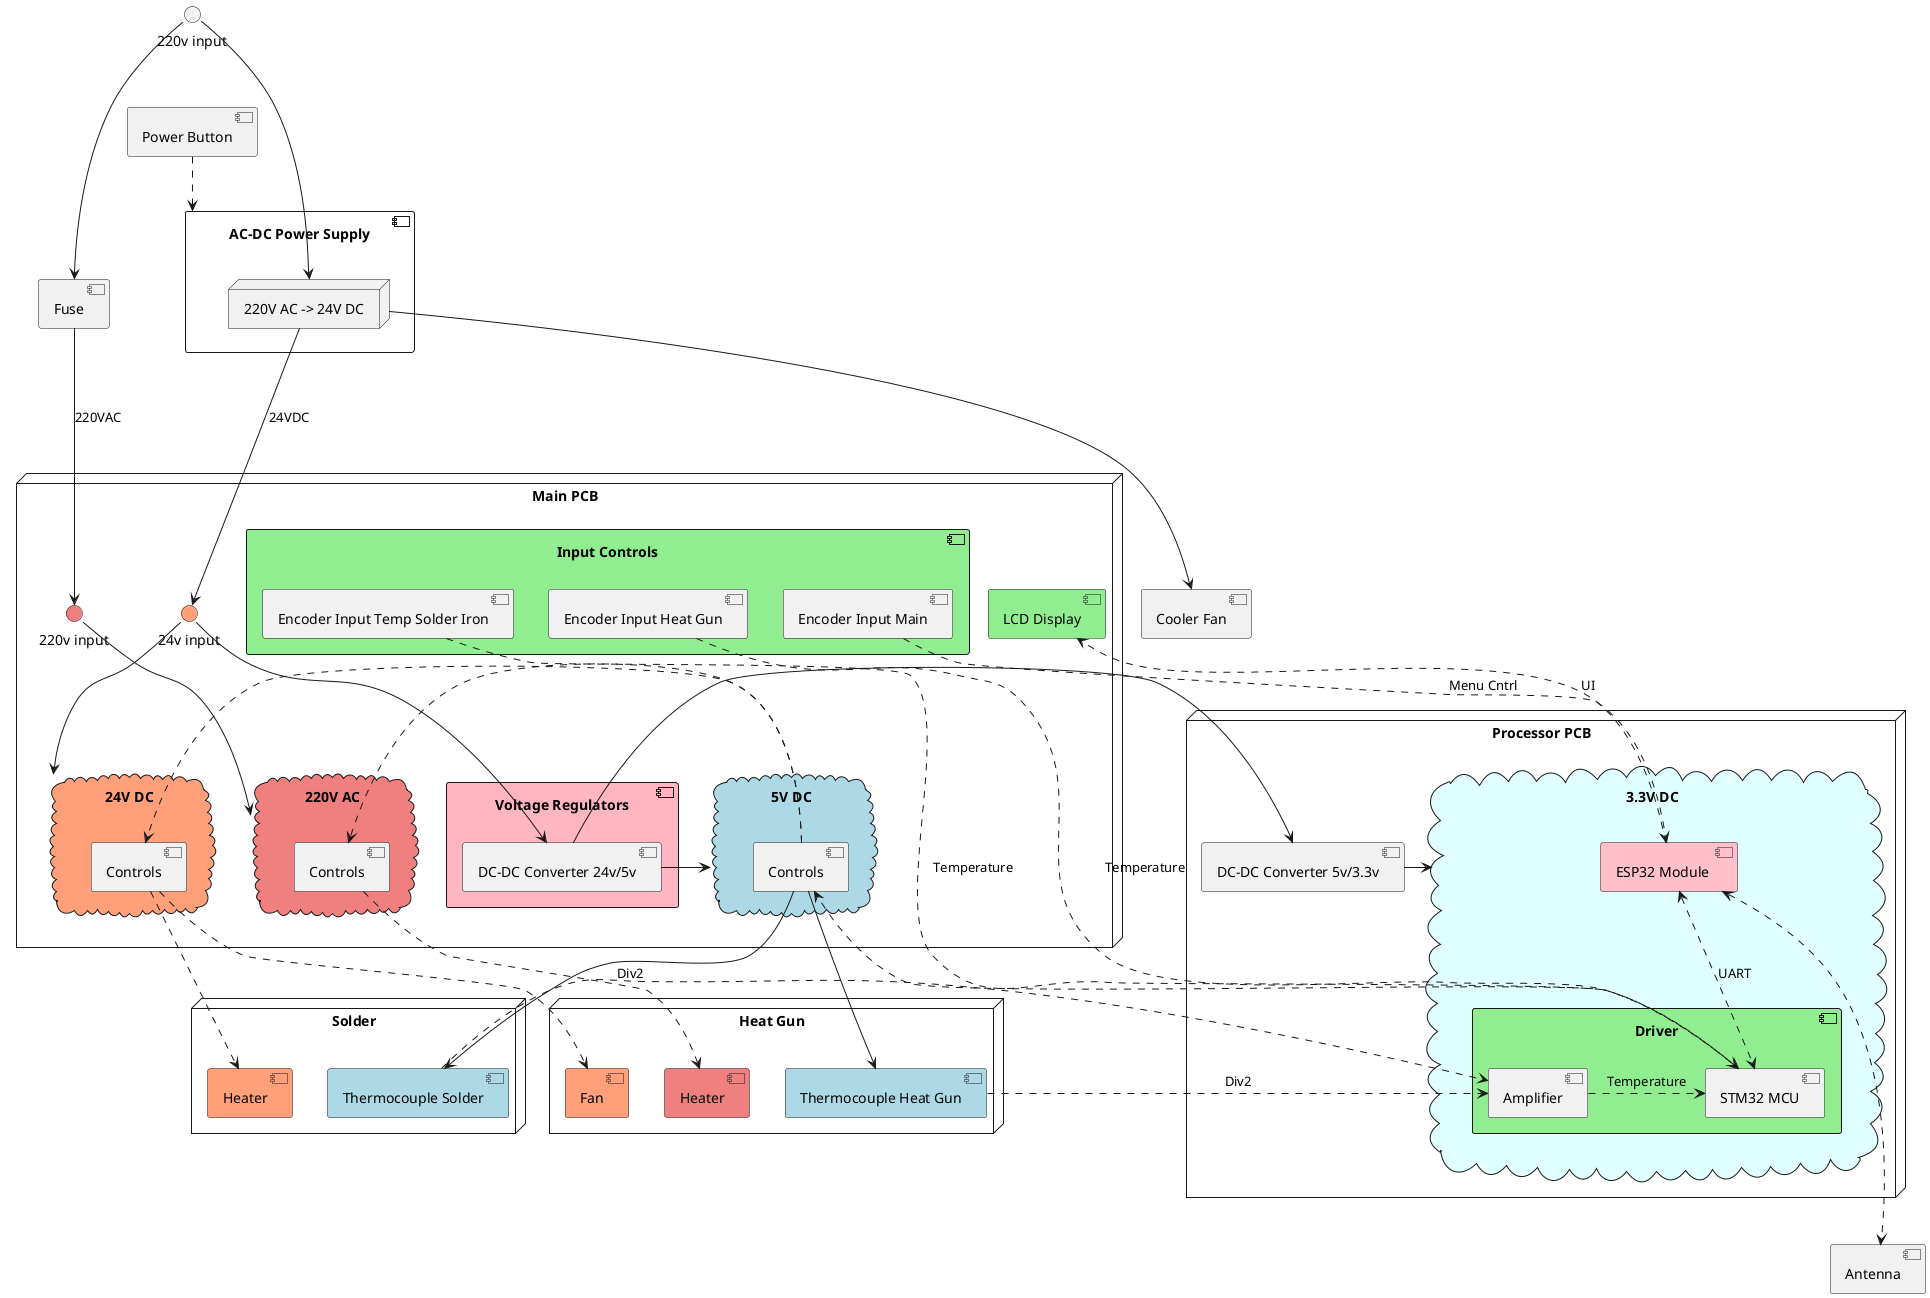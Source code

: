 @startuml

component "AC-DC Power Supply" as power {
    node "220V AC -> 24V DC" as powers
}

component "Fuse" as fuse

interface "220v input" as pinput

pinput ---> powers

component "Cooler Fan" as cooller
component "Antenna" as antenna
component "Power Button" as button

node "Solder" as solder {
    component "Thermocouple Solder" as thcSolder #LightBlue
    component "Heater" as hSolder #LightSalmon
}

node "Heat Gun" as gun {
    component "Thermocouple Heat Gun" as thcHeat #LightBlue
    component "Heater" as hHeat #LightCoral
    component "Fan" as fHeat #LightSalmon
}

node "Main PCB" as interfaces {

    interface "24v input" as vinput24 #LightSalmon
    interface "220v input" as vinput220 #LightCoral

    component "Voltage Regulators" #LightPink {

        component "DC-DC Converter 24v/5v" as converter5
    }

    component "Input Controls" as controls #LightGreen {
        component "Encoder Input Temp Solder Iron" as inputTemp
        component "Encoder Input Heat Gun" as inputHeat
        component "Encoder Input Main" as inputMain
    }

    component "LCD Display" as display #LightGreen


    cloud "220V AC" as hvdomain #LightCoral  {
        component "Controls" as hvctrls
    }

    cloud "24V DC"  as mvdomain #LightSalmon {
        component "Controls" as mvctrls
    }
    cloud "5V DC" as lvdomain2 #LightBlue {
        component "Controls" as lvctrls
    }

    converter5 -> lvdomain2

    vinput220 --> hvdomain
    vinput24 --> mvdomain
    vinput24 -d-> converter5

    mvctrls ..> hSolder
    mvctrls ..> fHeat
    hvctrls ..> hHeat
}

node "Processor PCB" as processor {
    cloud "3.3V DC" as lvdomain #LightCyan {

        component "ESP32 Module " as mcu #Pink
        component "Driver" as mcud #LightGreen {
            component "STM32 MCU" as driver
            component "Amplifier" as amp
        }

    }
    component "DC-DC Converter 5v/3.3v" as converter3
    converter5 -r-> converter3
    converter3 -r-> lvdomain
    mcu <..> driver : UART

    lvctrls .> mvctrls
    lvctrls .> hvctrls

    amp .> driver : Temperature

    mcu ..> display : UI

    inputMain .> mcu : Menu Cntrl
    inputTemp .> driver : Temperature
    inputHeat .> driver : Temperature
    driver ..> lvctrls
}

powers ---> vinput24 : 24VDC
powers ---> cooller
pinput ---> fuse
fuse ---> vinput220 : 220VAC

thcSolder ..> amp : Div2
thcHeat ..> amp : Div2

lvctrls ---> thcHeat
lvctrls ---> thcSolder

mcu <...> antenna

button ..> power

@enduml